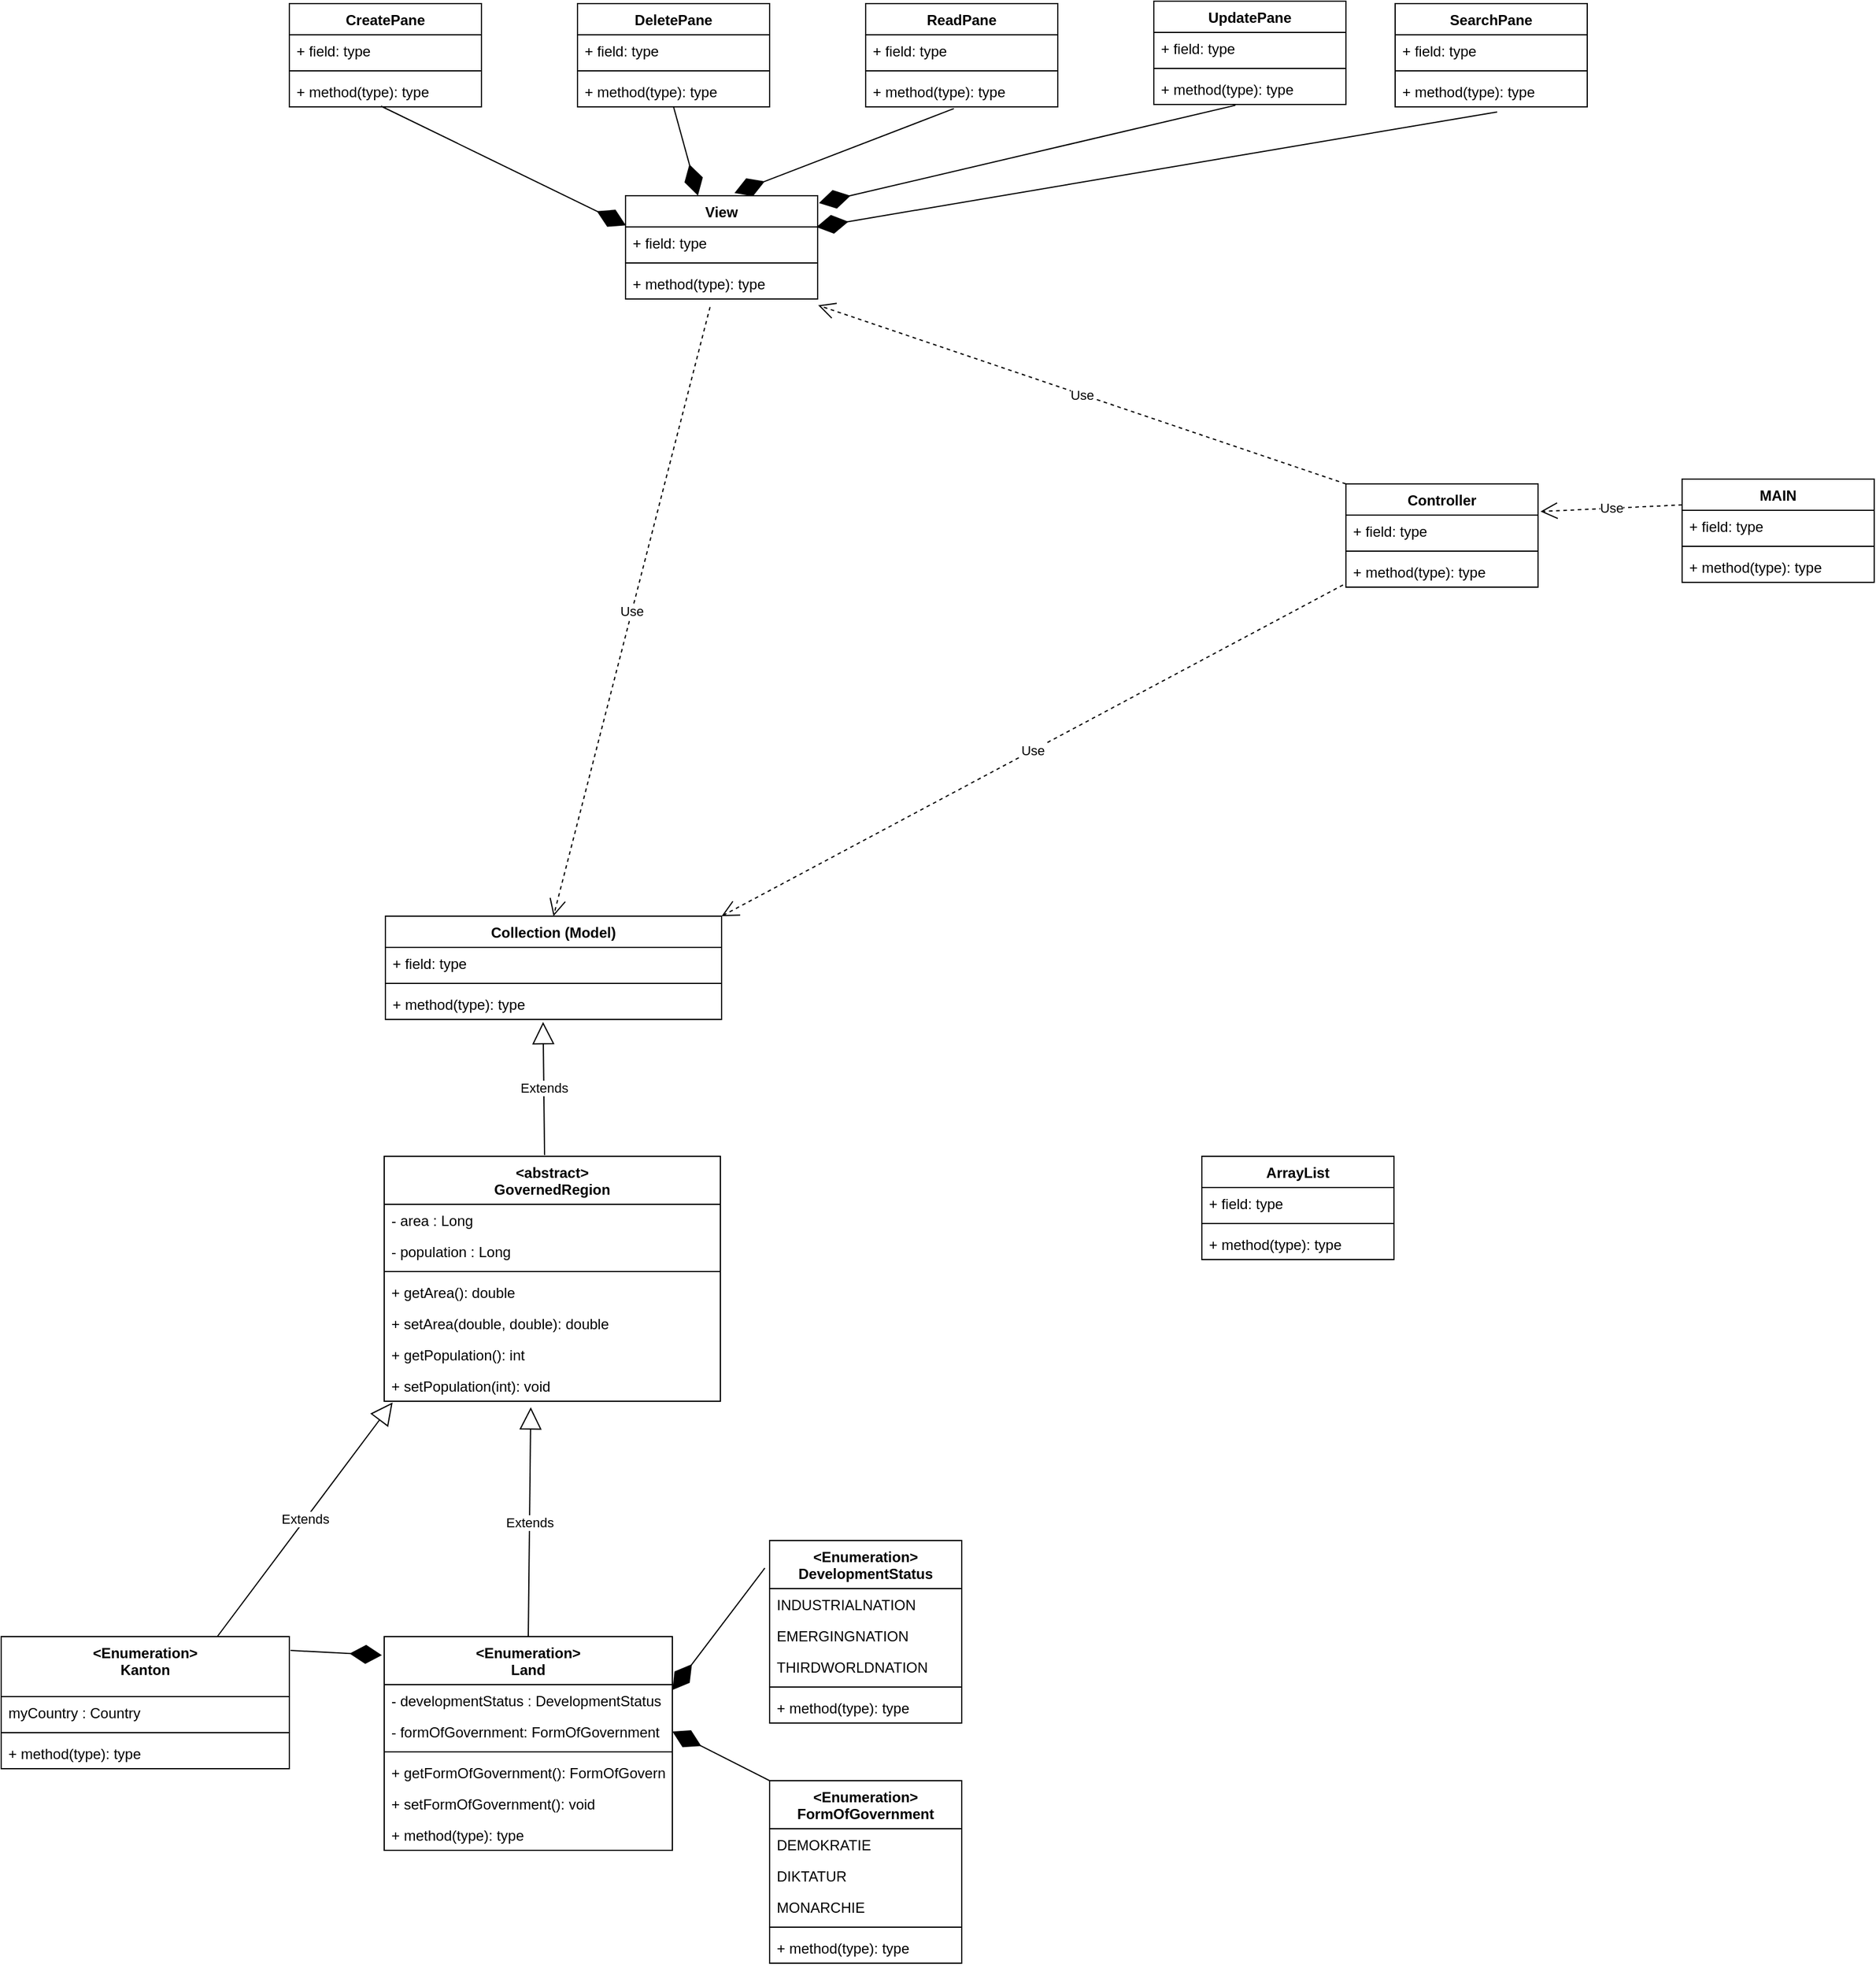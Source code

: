 <mxfile version="13.7.9" type="device"><diagram id="H8OcEpr4eDoZcg1kyvLz" name="Page-1"><mxGraphModel dx="1551" dy="2320" grid="1" gridSize="10" guides="1" tooltips="1" connect="1" arrows="1" fold="1" page="1" pageScale="1" pageWidth="827" pageHeight="1169" math="0" shadow="0"><root><mxCell id="0"/><mxCell id="1" parent="0"/><mxCell id="SK5qnF1IGo1dJ5Q3ZzqB-13" value="" style="endArrow=diamondThin;endFill=1;endSize=24;html=1;exitX=0;exitY=0;exitDx=0;exitDy=0;entryX=1;entryY=0.5;entryDx=0;entryDy=0;" parent="1" source="SK5qnF1IGo1dJ5Q3ZzqB-9" edge="1" target="SK5qnF1IGo1dJ5Q3ZzqB-22"><mxGeometry width="160" relative="1" as="geometry"><mxPoint x="319" y="63" as="sourcePoint"/><mxPoint x="398" y="61" as="targetPoint"/></mxGeometry></mxCell><mxCell id="SK5qnF1IGo1dJ5Q3ZzqB-29" value="" style="endArrow=diamondThin;endFill=1;endSize=24;html=1;exitX=1.004;exitY=0.105;exitDx=0;exitDy=0;exitPerimeter=0;entryX=-0.008;entryY=0.087;entryDx=0;entryDy=0;entryPerimeter=0;" parent="1" source="SK5qnF1IGo1dJ5Q3ZzqB-30" target="SK5qnF1IGo1dJ5Q3ZzqB-24" edge="1"><mxGeometry width="160" relative="1" as="geometry"><mxPoint x="279" y="590" as="sourcePoint"/><mxPoint x="397" y="457" as="targetPoint"/></mxGeometry></mxCell><mxCell id="qWM3okM2QRYmUSOvXpsV-64" value="SearchPane" style="swimlane;fontStyle=1;align=center;verticalAlign=top;childLayout=stackLayout;horizontal=1;startSize=26;horizontalStack=0;resizeParent=1;resizeParentMax=0;resizeLast=0;collapsible=1;marginBottom=0;" parent="1" vertex="1"><mxGeometry x="1241" y="-920" width="160" height="86" as="geometry"/></mxCell><mxCell id="qWM3okM2QRYmUSOvXpsV-65" value="+ field: type" style="text;strokeColor=none;fillColor=none;align=left;verticalAlign=top;spacingLeft=4;spacingRight=4;overflow=hidden;rotatable=0;points=[[0,0.5],[1,0.5]];portConstraint=eastwest;" parent="qWM3okM2QRYmUSOvXpsV-64" vertex="1"><mxGeometry y="26" width="160" height="26" as="geometry"/></mxCell><mxCell id="qWM3okM2QRYmUSOvXpsV-66" value="" style="line;strokeWidth=1;fillColor=none;align=left;verticalAlign=middle;spacingTop=-1;spacingLeft=3;spacingRight=3;rotatable=0;labelPosition=right;points=[];portConstraint=eastwest;" parent="qWM3okM2QRYmUSOvXpsV-64" vertex="1"><mxGeometry y="52" width="160" height="8" as="geometry"/></mxCell><mxCell id="qWM3okM2QRYmUSOvXpsV-67" value="+ method(type): type" style="text;strokeColor=none;fillColor=none;align=left;verticalAlign=top;spacingLeft=4;spacingRight=4;overflow=hidden;rotatable=0;points=[[0,0.5],[1,0.5]];portConstraint=eastwest;" parent="qWM3okM2QRYmUSOvXpsV-64" vertex="1"><mxGeometry y="60" width="160" height="26" as="geometry"/></mxCell><mxCell id="qWM3okM2QRYmUSOvXpsV-7" value="" style="endArrow=diamondThin;endFill=1;endSize=24;html=1;exitX=-0.025;exitY=0.151;exitDx=0;exitDy=0;exitPerimeter=0;entryX=1;entryY=0.25;entryDx=0;entryDy=0;" parent="1" source="qWM3okM2QRYmUSOvXpsV-1" target="SK5qnF1IGo1dJ5Q3ZzqB-24" edge="1"><mxGeometry width="160" relative="1" as="geometry"><mxPoint x="330.6" y="69.76" as="sourcePoint"/><mxPoint x="408" y="71" as="targetPoint"/></mxGeometry></mxCell><mxCell id="qWM3okM2QRYmUSOvXpsV-14" value="Collection (Model)" style="swimlane;fontStyle=1;align=center;verticalAlign=top;childLayout=stackLayout;horizontal=1;startSize=26;horizontalStack=0;resizeParent=1;resizeParentMax=0;resizeLast=0;collapsible=1;marginBottom=0;" parent="1" vertex="1"><mxGeometry x="400" y="-160" width="280" height="86" as="geometry"/></mxCell><mxCell id="qWM3okM2QRYmUSOvXpsV-15" value="+ field: type" style="text;strokeColor=none;fillColor=none;align=left;verticalAlign=top;spacingLeft=4;spacingRight=4;overflow=hidden;rotatable=0;points=[[0,0.5],[1,0.5]];portConstraint=eastwest;" parent="qWM3okM2QRYmUSOvXpsV-14" vertex="1"><mxGeometry y="26" width="280" height="26" as="geometry"/></mxCell><mxCell id="qWM3okM2QRYmUSOvXpsV-16" value="" style="line;strokeWidth=1;fillColor=none;align=left;verticalAlign=middle;spacingTop=-1;spacingLeft=3;spacingRight=3;rotatable=0;labelPosition=right;points=[];portConstraint=eastwest;" parent="qWM3okM2QRYmUSOvXpsV-14" vertex="1"><mxGeometry y="52" width="280" height="8" as="geometry"/></mxCell><mxCell id="qWM3okM2QRYmUSOvXpsV-17" value="+ method(type): type" style="text;strokeColor=none;fillColor=none;align=left;verticalAlign=top;spacingLeft=4;spacingRight=4;overflow=hidden;rotatable=0;points=[[0,0.5],[1,0.5]];portConstraint=eastwest;" parent="qWM3okM2QRYmUSOvXpsV-14" vertex="1"><mxGeometry y="60" width="280" height="26" as="geometry"/></mxCell><mxCell id="qWM3okM2QRYmUSOvXpsV-18" value="Extends" style="endArrow=block;endSize=16;endFill=0;html=1;exitX=0.477;exitY=-0.005;exitDx=0;exitDy=0;entryX=0.469;entryY=1.082;entryDx=0;entryDy=0;entryPerimeter=0;exitPerimeter=0;" parent="1" source="SK5qnF1IGo1dJ5Q3ZzqB-17" target="qWM3okM2QRYmUSOvXpsV-17" edge="1"><mxGeometry width="160" relative="1" as="geometry"><mxPoint x="580.72" y="178.05" as="sourcePoint"/><mxPoint x="580" y="90.002" as="targetPoint"/></mxGeometry></mxCell><mxCell id="qWM3okM2QRYmUSOvXpsV-19" value="Controller" style="swimlane;fontStyle=1;align=center;verticalAlign=top;childLayout=stackLayout;horizontal=1;startSize=26;horizontalStack=0;resizeParent=1;resizeParentMax=0;resizeLast=0;collapsible=1;marginBottom=0;" parent="1" vertex="1"><mxGeometry x="1200" y="-520" width="160" height="86" as="geometry"/></mxCell><mxCell id="qWM3okM2QRYmUSOvXpsV-20" value="+ field: type" style="text;strokeColor=none;fillColor=none;align=left;verticalAlign=top;spacingLeft=4;spacingRight=4;overflow=hidden;rotatable=0;points=[[0,0.5],[1,0.5]];portConstraint=eastwest;" parent="qWM3okM2QRYmUSOvXpsV-19" vertex="1"><mxGeometry y="26" width="160" height="26" as="geometry"/></mxCell><mxCell id="qWM3okM2QRYmUSOvXpsV-21" value="" style="line;strokeWidth=1;fillColor=none;align=left;verticalAlign=middle;spacingTop=-1;spacingLeft=3;spacingRight=3;rotatable=0;labelPosition=right;points=[];portConstraint=eastwest;" parent="qWM3okM2QRYmUSOvXpsV-19" vertex="1"><mxGeometry y="52" width="160" height="8" as="geometry"/></mxCell><mxCell id="qWM3okM2QRYmUSOvXpsV-22" value="+ method(type): type" style="text;strokeColor=none;fillColor=none;align=left;verticalAlign=top;spacingLeft=4;spacingRight=4;overflow=hidden;rotatable=0;points=[[0,0.5],[1,0.5]];portConstraint=eastwest;" parent="qWM3okM2QRYmUSOvXpsV-19" vertex="1"><mxGeometry y="60" width="160" height="26" as="geometry"/></mxCell><mxCell id="qWM3okM2QRYmUSOvXpsV-23" value="View" style="swimlane;fontStyle=1;align=center;verticalAlign=top;childLayout=stackLayout;horizontal=1;startSize=26;horizontalStack=0;resizeParent=1;resizeParentMax=0;resizeLast=0;collapsible=1;marginBottom=0;" parent="1" vertex="1"><mxGeometry x="600" y="-760" width="160" height="86" as="geometry"/></mxCell><mxCell id="qWM3okM2QRYmUSOvXpsV-24" value="+ field: type" style="text;strokeColor=none;fillColor=none;align=left;verticalAlign=top;spacingLeft=4;spacingRight=4;overflow=hidden;rotatable=0;points=[[0,0.5],[1,0.5]];portConstraint=eastwest;" parent="qWM3okM2QRYmUSOvXpsV-23" vertex="1"><mxGeometry y="26" width="160" height="26" as="geometry"/></mxCell><mxCell id="qWM3okM2QRYmUSOvXpsV-25" value="" style="line;strokeWidth=1;fillColor=none;align=left;verticalAlign=middle;spacingTop=-1;spacingLeft=3;spacingRight=3;rotatable=0;labelPosition=right;points=[];portConstraint=eastwest;" parent="qWM3okM2QRYmUSOvXpsV-23" vertex="1"><mxGeometry y="52" width="160" height="8" as="geometry"/></mxCell><mxCell id="qWM3okM2QRYmUSOvXpsV-26" value="+ method(type): type" style="text;strokeColor=none;fillColor=none;align=left;verticalAlign=top;spacingLeft=4;spacingRight=4;overflow=hidden;rotatable=0;points=[[0,0.5],[1,0.5]];portConstraint=eastwest;" parent="qWM3okM2QRYmUSOvXpsV-23" vertex="1"><mxGeometry y="60" width="160" height="26" as="geometry"/></mxCell><mxCell id="qWM3okM2QRYmUSOvXpsV-27" value="CreatePane" style="swimlane;fontStyle=1;align=center;verticalAlign=top;childLayout=stackLayout;horizontal=1;startSize=26;horizontalStack=0;resizeParent=1;resizeParentMax=0;resizeLast=0;collapsible=1;marginBottom=0;" parent="1" vertex="1"><mxGeometry x="320" y="-920" width="160" height="86" as="geometry"/></mxCell><mxCell id="qWM3okM2QRYmUSOvXpsV-28" value="+ field: type" style="text;strokeColor=none;fillColor=none;align=left;verticalAlign=top;spacingLeft=4;spacingRight=4;overflow=hidden;rotatable=0;points=[[0,0.5],[1,0.5]];portConstraint=eastwest;" parent="qWM3okM2QRYmUSOvXpsV-27" vertex="1"><mxGeometry y="26" width="160" height="26" as="geometry"/></mxCell><mxCell id="qWM3okM2QRYmUSOvXpsV-29" value="" style="line;strokeWidth=1;fillColor=none;align=left;verticalAlign=middle;spacingTop=-1;spacingLeft=3;spacingRight=3;rotatable=0;labelPosition=right;points=[];portConstraint=eastwest;" parent="qWM3okM2QRYmUSOvXpsV-27" vertex="1"><mxGeometry y="52" width="160" height="8" as="geometry"/></mxCell><mxCell id="qWM3okM2QRYmUSOvXpsV-30" value="+ method(type): type" style="text;strokeColor=none;fillColor=none;align=left;verticalAlign=top;spacingLeft=4;spacingRight=4;overflow=hidden;rotatable=0;points=[[0,0.5],[1,0.5]];portConstraint=eastwest;" parent="qWM3okM2QRYmUSOvXpsV-27" vertex="1"><mxGeometry y="60" width="160" height="26" as="geometry"/></mxCell><mxCell id="qWM3okM2QRYmUSOvXpsV-31" value="DeletePane" style="swimlane;fontStyle=1;align=center;verticalAlign=top;childLayout=stackLayout;horizontal=1;startSize=26;horizontalStack=0;resizeParent=1;resizeParentMax=0;resizeLast=0;collapsible=1;marginBottom=0;" parent="1" vertex="1"><mxGeometry x="560" y="-920" width="160" height="86" as="geometry"/></mxCell><mxCell id="qWM3okM2QRYmUSOvXpsV-32" value="+ field: type" style="text;strokeColor=none;fillColor=none;align=left;verticalAlign=top;spacingLeft=4;spacingRight=4;overflow=hidden;rotatable=0;points=[[0,0.5],[1,0.5]];portConstraint=eastwest;" parent="qWM3okM2QRYmUSOvXpsV-31" vertex="1"><mxGeometry y="26" width="160" height="26" as="geometry"/></mxCell><mxCell id="qWM3okM2QRYmUSOvXpsV-33" value="" style="line;strokeWidth=1;fillColor=none;align=left;verticalAlign=middle;spacingTop=-1;spacingLeft=3;spacingRight=3;rotatable=0;labelPosition=right;points=[];portConstraint=eastwest;" parent="qWM3okM2QRYmUSOvXpsV-31" vertex="1"><mxGeometry y="52" width="160" height="8" as="geometry"/></mxCell><mxCell id="qWM3okM2QRYmUSOvXpsV-34" value="+ method(type): type" style="text;strokeColor=none;fillColor=none;align=left;verticalAlign=top;spacingLeft=4;spacingRight=4;overflow=hidden;rotatable=0;points=[[0,0.5],[1,0.5]];portConstraint=eastwest;" parent="qWM3okM2QRYmUSOvXpsV-31" vertex="1"><mxGeometry y="60" width="160" height="26" as="geometry"/></mxCell><mxCell id="qWM3okM2QRYmUSOvXpsV-35" value="ReadPane" style="swimlane;fontStyle=1;align=center;verticalAlign=top;childLayout=stackLayout;horizontal=1;startSize=26;horizontalStack=0;resizeParent=1;resizeParentMax=0;resizeLast=0;collapsible=1;marginBottom=0;" parent="1" vertex="1"><mxGeometry x="800" y="-920" width="160" height="86" as="geometry"/></mxCell><mxCell id="qWM3okM2QRYmUSOvXpsV-36" value="+ field: type" style="text;strokeColor=none;fillColor=none;align=left;verticalAlign=top;spacingLeft=4;spacingRight=4;overflow=hidden;rotatable=0;points=[[0,0.5],[1,0.5]];portConstraint=eastwest;" parent="qWM3okM2QRYmUSOvXpsV-35" vertex="1"><mxGeometry y="26" width="160" height="26" as="geometry"/></mxCell><mxCell id="qWM3okM2QRYmUSOvXpsV-37" value="" style="line;strokeWidth=1;fillColor=none;align=left;verticalAlign=middle;spacingTop=-1;spacingLeft=3;spacingRight=3;rotatable=0;labelPosition=right;points=[];portConstraint=eastwest;" parent="qWM3okM2QRYmUSOvXpsV-35" vertex="1"><mxGeometry y="52" width="160" height="8" as="geometry"/></mxCell><mxCell id="qWM3okM2QRYmUSOvXpsV-38" value="+ method(type): type" style="text;strokeColor=none;fillColor=none;align=left;verticalAlign=top;spacingLeft=4;spacingRight=4;overflow=hidden;rotatable=0;points=[[0,0.5],[1,0.5]];portConstraint=eastwest;" parent="qWM3okM2QRYmUSOvXpsV-35" vertex="1"><mxGeometry y="60" width="160" height="26" as="geometry"/></mxCell><mxCell id="qWM3okM2QRYmUSOvXpsV-43" value="UpdatePane" style="swimlane;fontStyle=1;align=center;verticalAlign=top;childLayout=stackLayout;horizontal=1;startSize=26;horizontalStack=0;resizeParent=1;resizeParentMax=0;resizeLast=0;collapsible=1;marginBottom=0;" parent="1" vertex="1"><mxGeometry x="1040" y="-922" width="160" height="86" as="geometry"/></mxCell><mxCell id="qWM3okM2QRYmUSOvXpsV-44" value="+ field: type" style="text;strokeColor=none;fillColor=none;align=left;verticalAlign=top;spacingLeft=4;spacingRight=4;overflow=hidden;rotatable=0;points=[[0,0.5],[1,0.5]];portConstraint=eastwest;" parent="qWM3okM2QRYmUSOvXpsV-43" vertex="1"><mxGeometry y="26" width="160" height="26" as="geometry"/></mxCell><mxCell id="qWM3okM2QRYmUSOvXpsV-45" value="" style="line;strokeWidth=1;fillColor=none;align=left;verticalAlign=middle;spacingTop=-1;spacingLeft=3;spacingRight=3;rotatable=0;labelPosition=right;points=[];portConstraint=eastwest;" parent="qWM3okM2QRYmUSOvXpsV-43" vertex="1"><mxGeometry y="52" width="160" height="8" as="geometry"/></mxCell><mxCell id="qWM3okM2QRYmUSOvXpsV-46" value="+ method(type): type" style="text;strokeColor=none;fillColor=none;align=left;verticalAlign=top;spacingLeft=4;spacingRight=4;overflow=hidden;rotatable=0;points=[[0,0.5],[1,0.5]];portConstraint=eastwest;" parent="qWM3okM2QRYmUSOvXpsV-43" vertex="1"><mxGeometry y="60" width="160" height="26" as="geometry"/></mxCell><mxCell id="qWM3okM2QRYmUSOvXpsV-51" value="Use" style="endArrow=open;endSize=12;dashed=1;html=1;entryX=1.003;entryY=1.203;entryDx=0;entryDy=0;entryPerimeter=0;exitX=0;exitY=0;exitDx=0;exitDy=0;" parent="1" source="qWM3okM2QRYmUSOvXpsV-19" target="qWM3okM2QRYmUSOvXpsV-26" edge="1"><mxGeometry width="160" relative="1" as="geometry"><mxPoint x="670" y="-530" as="sourcePoint"/><mxPoint x="830" y="-530" as="targetPoint"/></mxGeometry></mxCell><mxCell id="qWM3okM2QRYmUSOvXpsV-52" value="Use" style="endArrow=open;endSize=12;dashed=1;html=1;entryX=0.5;entryY=0;entryDx=0;entryDy=0;exitX=0.44;exitY=1.258;exitDx=0;exitDy=0;exitPerimeter=0;" parent="1" source="qWM3okM2QRYmUSOvXpsV-26" target="qWM3okM2QRYmUSOvXpsV-14" edge="1"><mxGeometry width="160" relative="1" as="geometry"><mxPoint x="670" y="-530" as="sourcePoint"/><mxPoint x="830" y="-530" as="targetPoint"/></mxGeometry></mxCell><mxCell id="qWM3okM2QRYmUSOvXpsV-54" value="Use" style="endArrow=open;endSize=12;dashed=1;html=1;entryX=1;entryY=0;entryDx=0;entryDy=0;exitX=-0.015;exitY=0.929;exitDx=0;exitDy=0;exitPerimeter=0;" parent="1" source="qWM3okM2QRYmUSOvXpsV-22" target="qWM3okM2QRYmUSOvXpsV-14" edge="1"><mxGeometry width="160" relative="1" as="geometry"><mxPoint x="1210" y="-510" as="sourcePoint"/><mxPoint x="770.48" y="-658.722" as="targetPoint"/></mxGeometry></mxCell><mxCell id="qWM3okM2QRYmUSOvXpsV-59" value="MAIN" style="swimlane;fontStyle=1;align=center;verticalAlign=top;childLayout=stackLayout;horizontal=1;startSize=26;horizontalStack=0;resizeParent=1;resizeParentMax=0;resizeLast=0;collapsible=1;marginBottom=0;" parent="1" vertex="1"><mxGeometry x="1480" y="-524" width="160" height="86" as="geometry"/></mxCell><mxCell id="qWM3okM2QRYmUSOvXpsV-60" value="+ field: type" style="text;strokeColor=none;fillColor=none;align=left;verticalAlign=top;spacingLeft=4;spacingRight=4;overflow=hidden;rotatable=0;points=[[0,0.5],[1,0.5]];portConstraint=eastwest;" parent="qWM3okM2QRYmUSOvXpsV-59" vertex="1"><mxGeometry y="26" width="160" height="26" as="geometry"/></mxCell><mxCell id="qWM3okM2QRYmUSOvXpsV-61" value="" style="line;strokeWidth=1;fillColor=none;align=left;verticalAlign=middle;spacingTop=-1;spacingLeft=3;spacingRight=3;rotatable=0;labelPosition=right;points=[];portConstraint=eastwest;" parent="qWM3okM2QRYmUSOvXpsV-59" vertex="1"><mxGeometry y="52" width="160" height="8" as="geometry"/></mxCell><mxCell id="qWM3okM2QRYmUSOvXpsV-62" value="+ method(type): type" style="text;strokeColor=none;fillColor=none;align=left;verticalAlign=top;spacingLeft=4;spacingRight=4;overflow=hidden;rotatable=0;points=[[0,0.5],[1,0.5]];portConstraint=eastwest;" parent="qWM3okM2QRYmUSOvXpsV-59" vertex="1"><mxGeometry y="60" width="160" height="26" as="geometry"/></mxCell><mxCell id="qWM3okM2QRYmUSOvXpsV-63" value="Use" style="endArrow=open;endSize=12;dashed=1;html=1;entryX=1.013;entryY=-0.115;entryDx=0;entryDy=0;exitX=0;exitY=0.25;exitDx=0;exitDy=0;entryPerimeter=0;" parent="1" source="qWM3okM2QRYmUSOvXpsV-59" target="qWM3okM2QRYmUSOvXpsV-20" edge="1"><mxGeometry width="160" relative="1" as="geometry"><mxPoint x="1207.6" y="-425.846" as="sourcePoint"/><mxPoint x="690" y="-150" as="targetPoint"/></mxGeometry></mxCell><mxCell id="qWM3okM2QRYmUSOvXpsV-69" value="" style="endArrow=diamondThin;endFill=1;endSize=24;html=1;exitX=0.477;exitY=0.976;exitDx=0;exitDy=0;exitPerimeter=0;entryX=0.002;entryY=-0.05;entryDx=0;entryDy=0;entryPerimeter=0;" parent="1" source="qWM3okM2QRYmUSOvXpsV-30" target="qWM3okM2QRYmUSOvXpsV-24" edge="1"><mxGeometry width="160" relative="1" as="geometry"><mxPoint x="926.0" y="-788.918" as="sourcePoint"/><mxPoint x="850" y="-790.002" as="targetPoint"/></mxGeometry></mxCell><mxCell id="qWM3okM2QRYmUSOvXpsV-70" value="" style="endArrow=diamondThin;endFill=1;endSize=24;html=1;exitX=0.5;exitY=1;exitDx=0;exitDy=0;entryX=0.377;entryY=-0.002;entryDx=0;entryDy=0;entryPerimeter=0;" parent="1" source="qWM3okM2QRYmUSOvXpsV-31" target="qWM3okM2QRYmUSOvXpsV-23" edge="1"><mxGeometry width="160" relative="1" as="geometry"><mxPoint x="936.0" y="-778.918" as="sourcePoint"/><mxPoint x="860" y="-780.002" as="targetPoint"/></mxGeometry></mxCell><mxCell id="qWM3okM2QRYmUSOvXpsV-71" value="" style="endArrow=diamondThin;endFill=1;endSize=24;html=1;exitX=0.459;exitY=1.056;exitDx=0;exitDy=0;exitPerimeter=0;entryX=0.567;entryY=-0.026;entryDx=0;entryDy=0;entryPerimeter=0;" parent="1" source="qWM3okM2QRYmUSOvXpsV-38" target="qWM3okM2QRYmUSOvXpsV-23" edge="1"><mxGeometry width="160" relative="1" as="geometry"><mxPoint x="946.0" y="-768.918" as="sourcePoint"/><mxPoint x="870" y="-770.002" as="targetPoint"/></mxGeometry></mxCell><mxCell id="qWM3okM2QRYmUSOvXpsV-72" value="" style="endArrow=diamondThin;endFill=1;endSize=24;html=1;exitX=0.425;exitY=1.027;exitDx=0;exitDy=0;exitPerimeter=0;entryX=1.007;entryY=0.071;entryDx=0;entryDy=0;entryPerimeter=0;" parent="1" source="qWM3okM2QRYmUSOvXpsV-46" target="qWM3okM2QRYmUSOvXpsV-23" edge="1"><mxGeometry width="160" relative="1" as="geometry"><mxPoint x="956.0" y="-758.918" as="sourcePoint"/><mxPoint x="880" y="-760.002" as="targetPoint"/></mxGeometry></mxCell><mxCell id="qWM3okM2QRYmUSOvXpsV-73" value="" style="endArrow=diamondThin;endFill=1;endSize=24;html=1;exitX=0.531;exitY=1.162;exitDx=0;exitDy=0;exitPerimeter=0;entryX=0.994;entryY=0.003;entryDx=0;entryDy=0;entryPerimeter=0;" parent="1" source="qWM3okM2QRYmUSOvXpsV-67" target="qWM3okM2QRYmUSOvXpsV-24" edge="1"><mxGeometry width="160" relative="1" as="geometry"><mxPoint x="966.0" y="-748.918" as="sourcePoint"/><mxPoint x="890" y="-750.002" as="targetPoint"/></mxGeometry></mxCell><mxCell id="SK5qnF1IGo1dJ5Q3ZzqB-17" value="&lt;abstract&gt;&#10;GovernedRegion" style="swimlane;fontStyle=1;align=center;verticalAlign=top;childLayout=stackLayout;horizontal=1;startSize=40;horizontalStack=0;resizeParent=1;resizeParentMax=0;resizeLast=0;collapsible=1;marginBottom=0;" parent="1" vertex="1"><mxGeometry x="399" y="40" width="280" height="204" as="geometry"/></mxCell><mxCell id="SK5qnF1IGo1dJ5Q3ZzqB-18" value="- area : Long" style="text;strokeColor=none;fillColor=none;align=left;verticalAlign=top;spacingLeft=4;spacingRight=4;overflow=hidden;rotatable=0;points=[[0,0.5],[1,0.5]];portConstraint=eastwest;" parent="SK5qnF1IGo1dJ5Q3ZzqB-17" vertex="1"><mxGeometry y="40" width="280" height="26" as="geometry"/></mxCell><mxCell id="SK5qnF1IGo1dJ5Q3ZzqB-21" value="- population : Long" style="text;strokeColor=none;fillColor=none;align=left;verticalAlign=top;spacingLeft=4;spacingRight=4;overflow=hidden;rotatable=0;points=[[0,0.5],[1,0.5]];portConstraint=eastwest;" parent="SK5qnF1IGo1dJ5Q3ZzqB-17" vertex="1"><mxGeometry y="66" width="280" height="26" as="geometry"/></mxCell><mxCell id="SK5qnF1IGo1dJ5Q3ZzqB-19" value="" style="line;strokeWidth=1;fillColor=none;align=left;verticalAlign=middle;spacingTop=-1;spacingLeft=3;spacingRight=3;rotatable=0;labelPosition=right;points=[];portConstraint=eastwest;" parent="SK5qnF1IGo1dJ5Q3ZzqB-17" vertex="1"><mxGeometry y="92" width="280" height="8" as="geometry"/></mxCell><mxCell id="SK5qnF1IGo1dJ5Q3ZzqB-20" value="+ getArea(): double" style="text;strokeColor=none;fillColor=none;align=left;verticalAlign=top;spacingLeft=4;spacingRight=4;overflow=hidden;rotatable=0;points=[[0,0.5],[1,0.5]];portConstraint=eastwest;" parent="SK5qnF1IGo1dJ5Q3ZzqB-17" vertex="1"><mxGeometry y="100" width="280" height="26" as="geometry"/></mxCell><mxCell id="SK5qnF1IGo1dJ5Q3ZzqB-37" value="+ setArea(double, double): double" style="text;strokeColor=none;fillColor=none;align=left;verticalAlign=top;spacingLeft=4;spacingRight=4;overflow=hidden;rotatable=0;points=[[0,0.5],[1,0.5]];portConstraint=eastwest;" parent="SK5qnF1IGo1dJ5Q3ZzqB-17" vertex="1"><mxGeometry y="126" width="280" height="26" as="geometry"/></mxCell><mxCell id="SK5qnF1IGo1dJ5Q3ZzqB-35" value="+ getPopulation(): int" style="text;strokeColor=none;fillColor=none;align=left;verticalAlign=top;spacingLeft=4;spacingRight=4;overflow=hidden;rotatable=0;points=[[0,0.5],[1,0.5]];portConstraint=eastwest;" parent="SK5qnF1IGo1dJ5Q3ZzqB-17" vertex="1"><mxGeometry y="152" width="280" height="26" as="geometry"/></mxCell><mxCell id="SK5qnF1IGo1dJ5Q3ZzqB-38" value="+ setPopulation(int): void" style="text;strokeColor=none;fillColor=none;align=left;verticalAlign=top;spacingLeft=4;spacingRight=4;overflow=hidden;rotatable=0;points=[[0,0.5],[1,0.5]];portConstraint=eastwest;" parent="SK5qnF1IGo1dJ5Q3ZzqB-17" vertex="1"><mxGeometry y="178" width="280" height="26" as="geometry"/></mxCell><mxCell id="SK5qnF1IGo1dJ5Q3ZzqB-24" value="&lt;Enumeration&gt;&#10;Land" style="swimlane;fontStyle=1;align=center;verticalAlign=top;childLayout=stackLayout;horizontal=1;startSize=40;horizontalStack=0;resizeParent=1;resizeParentMax=0;resizeLast=0;collapsible=1;marginBottom=0;" parent="1" vertex="1"><mxGeometry x="399" y="440" width="240" height="178" as="geometry"/></mxCell><mxCell id="SK5qnF1IGo1dJ5Q3ZzqB-23" value="- developmentStatus : DevelopmentStatus&#10;" style="text;strokeColor=none;fillColor=none;align=left;verticalAlign=top;spacingLeft=4;spacingRight=4;overflow=hidden;rotatable=0;points=[[0,0.5],[1,0.5]];portConstraint=eastwest;" parent="SK5qnF1IGo1dJ5Q3ZzqB-24" vertex="1"><mxGeometry y="40" width="240" height="26" as="geometry"/></mxCell><mxCell id="SK5qnF1IGo1dJ5Q3ZzqB-22" value="- formOfGovernment: FormOfGovernment&#10;" style="text;strokeColor=none;fillColor=none;align=left;verticalAlign=top;spacingLeft=4;spacingRight=4;overflow=hidden;rotatable=0;points=[[0,0.5],[1,0.5]];portConstraint=eastwest;" parent="SK5qnF1IGo1dJ5Q3ZzqB-24" vertex="1"><mxGeometry y="66" width="240" height="26" as="geometry"/></mxCell><mxCell id="SK5qnF1IGo1dJ5Q3ZzqB-26" value="" style="line;strokeWidth=1;fillColor=none;align=left;verticalAlign=middle;spacingTop=-1;spacingLeft=3;spacingRight=3;rotatable=0;labelPosition=right;points=[];portConstraint=eastwest;" parent="SK5qnF1IGo1dJ5Q3ZzqB-24" vertex="1"><mxGeometry y="92" width="240" height="8" as="geometry"/></mxCell><mxCell id="SK5qnF1IGo1dJ5Q3ZzqB-34" value="+ getFormOfGovernment(): FormOfGovernment" style="text;strokeColor=none;fillColor=none;align=left;verticalAlign=top;spacingLeft=4;spacingRight=4;overflow=hidden;rotatable=0;points=[[0,0.5],[1,0.5]];portConstraint=eastwest;" parent="SK5qnF1IGo1dJ5Q3ZzqB-24" vertex="1"><mxGeometry y="100" width="240" height="26" as="geometry"/></mxCell><mxCell id="SK5qnF1IGo1dJ5Q3ZzqB-39" value="+ setFormOfGovernment(): void" style="text;strokeColor=none;fillColor=none;align=left;verticalAlign=top;spacingLeft=4;spacingRight=4;overflow=hidden;rotatable=0;points=[[0,0.5],[1,0.5]];portConstraint=eastwest;" parent="SK5qnF1IGo1dJ5Q3ZzqB-24" vertex="1"><mxGeometry y="126" width="240" height="26" as="geometry"/></mxCell><mxCell id="SK5qnF1IGo1dJ5Q3ZzqB-27" value="+ method(type): type" style="text;strokeColor=none;fillColor=none;align=left;verticalAlign=top;spacingLeft=4;spacingRight=4;overflow=hidden;rotatable=0;points=[[0,0.5],[1,0.5]];portConstraint=eastwest;" parent="SK5qnF1IGo1dJ5Q3ZzqB-24" vertex="1"><mxGeometry y="152" width="240" height="26" as="geometry"/></mxCell><mxCell id="DMxHNco3kfi-1n_T6n-9-1" value="ArrayList" style="swimlane;fontStyle=1;align=center;verticalAlign=top;childLayout=stackLayout;horizontal=1;startSize=26;horizontalStack=0;resizeParent=1;resizeParentMax=0;resizeLast=0;collapsible=1;marginBottom=0;" parent="1" vertex="1"><mxGeometry x="1080" y="40" width="160" height="86" as="geometry"/></mxCell><mxCell id="DMxHNco3kfi-1n_T6n-9-2" value="+ field: type" style="text;strokeColor=none;fillColor=none;align=left;verticalAlign=top;spacingLeft=4;spacingRight=4;overflow=hidden;rotatable=0;points=[[0,0.5],[1,0.5]];portConstraint=eastwest;" parent="DMxHNco3kfi-1n_T6n-9-1" vertex="1"><mxGeometry y="26" width="160" height="26" as="geometry"/></mxCell><mxCell id="DMxHNco3kfi-1n_T6n-9-3" value="" style="line;strokeWidth=1;fillColor=none;align=left;verticalAlign=middle;spacingTop=-1;spacingLeft=3;spacingRight=3;rotatable=0;labelPosition=right;points=[];portConstraint=eastwest;" parent="DMxHNco3kfi-1n_T6n-9-1" vertex="1"><mxGeometry y="52" width="160" height="8" as="geometry"/></mxCell><mxCell id="DMxHNco3kfi-1n_T6n-9-4" value="+ method(type): type" style="text;strokeColor=none;fillColor=none;align=left;verticalAlign=top;spacingLeft=4;spacingRight=4;overflow=hidden;rotatable=0;points=[[0,0.5],[1,0.5]];portConstraint=eastwest;" parent="DMxHNco3kfi-1n_T6n-9-1" vertex="1"><mxGeometry y="60" width="160" height="26" as="geometry"/></mxCell><mxCell id="x-mevXTUWLSebY_53SXq-1" value="Extends" style="endArrow=block;endSize=16;endFill=0;html=1;exitX=0.75;exitY=0;exitDx=0;exitDy=0;entryX=0.025;entryY=1.038;entryDx=0;entryDy=0;entryPerimeter=0;" edge="1" parent="1" source="SK5qnF1IGo1dJ5Q3ZzqB-30" target="SK5qnF1IGo1dJ5Q3ZzqB-38"><mxGeometry width="160" relative="1" as="geometry"><mxPoint x="529" y="450" as="sourcePoint"/><mxPoint x="528.28" y="361.952" as="targetPoint"/></mxGeometry></mxCell><mxCell id="SK5qnF1IGo1dJ5Q3ZzqB-28" value="Extends" style="endArrow=block;endSize=16;endFill=0;html=1;exitX=0.5;exitY=0;exitDx=0;exitDy=0;entryX=0.436;entryY=1.192;entryDx=0;entryDy=0;entryPerimeter=0;" parent="1" source="SK5qnF1IGo1dJ5Q3ZzqB-24" target="SK5qnF1IGo1dJ5Q3ZzqB-38" edge="1"><mxGeometry width="160" relative="1" as="geometry"><mxPoint x="269" y="130" as="sourcePoint"/><mxPoint x="518" y="380" as="targetPoint"/></mxGeometry></mxCell><mxCell id="qWM3okM2QRYmUSOvXpsV-1" value="&lt;Enumeration&gt;&#10;DevelopmentStatus&#10;" style="swimlane;fontStyle=1;align=center;verticalAlign=top;childLayout=stackLayout;horizontal=1;startSize=40;horizontalStack=0;resizeParent=1;resizeParentMax=0;resizeLast=0;collapsible=1;marginBottom=0;" parent="1" vertex="1"><mxGeometry x="720" y="360" width="160" height="152" as="geometry"/></mxCell><mxCell id="qWM3okM2QRYmUSOvXpsV-2" value="INDUSTRIALNATION" style="text;strokeColor=none;fillColor=none;align=left;verticalAlign=top;spacingLeft=4;spacingRight=4;overflow=hidden;rotatable=0;points=[[0,0.5],[1,0.5]];portConstraint=eastwest;" parent="qWM3okM2QRYmUSOvXpsV-1" vertex="1"><mxGeometry y="40" width="160" height="26" as="geometry"/></mxCell><mxCell id="qWM3okM2QRYmUSOvXpsV-3" value="EMERGINGNATION" style="text;strokeColor=none;fillColor=none;align=left;verticalAlign=top;spacingLeft=4;spacingRight=4;overflow=hidden;rotatable=0;points=[[0,0.5],[1,0.5]];portConstraint=eastwest;" parent="qWM3okM2QRYmUSOvXpsV-1" vertex="1"><mxGeometry y="66" width="160" height="26" as="geometry"/></mxCell><mxCell id="qWM3okM2QRYmUSOvXpsV-4" value="THIRDWORLDNATION" style="text;strokeColor=none;fillColor=none;align=left;verticalAlign=top;spacingLeft=4;spacingRight=4;overflow=hidden;rotatable=0;points=[[0,0.5],[1,0.5]];portConstraint=eastwest;" parent="qWM3okM2QRYmUSOvXpsV-1" vertex="1"><mxGeometry y="92" width="160" height="26" as="geometry"/></mxCell><mxCell id="qWM3okM2QRYmUSOvXpsV-5" value="" style="line;strokeWidth=1;fillColor=none;align=left;verticalAlign=middle;spacingTop=-1;spacingLeft=3;spacingRight=3;rotatable=0;labelPosition=right;points=[];portConstraint=eastwest;" parent="qWM3okM2QRYmUSOvXpsV-1" vertex="1"><mxGeometry y="118" width="160" height="8" as="geometry"/></mxCell><mxCell id="qWM3okM2QRYmUSOvXpsV-6" value="+ method(type): type" style="text;strokeColor=none;fillColor=none;align=left;verticalAlign=top;spacingLeft=4;spacingRight=4;overflow=hidden;rotatable=0;points=[[0,0.5],[1,0.5]];portConstraint=eastwest;" parent="qWM3okM2QRYmUSOvXpsV-1" vertex="1"><mxGeometry y="126" width="160" height="26" as="geometry"/></mxCell><mxCell id="SK5qnF1IGo1dJ5Q3ZzqB-9" value="&lt;Enumeration&gt;&#10;FormOfGovernment&#10;" style="swimlane;fontStyle=1;align=center;verticalAlign=top;childLayout=stackLayout;horizontal=1;startSize=40;horizontalStack=0;resizeParent=1;resizeParentMax=0;resizeLast=0;collapsible=1;marginBottom=0;" parent="1" vertex="1"><mxGeometry x="720" y="560" width="160" height="152" as="geometry"/></mxCell><mxCell id="SK5qnF1IGo1dJ5Q3ZzqB-10" value="DEMOKRATIE" style="text;strokeColor=none;fillColor=none;align=left;verticalAlign=top;spacingLeft=4;spacingRight=4;overflow=hidden;rotatable=0;points=[[0,0.5],[1,0.5]];portConstraint=eastwest;" parent="SK5qnF1IGo1dJ5Q3ZzqB-9" vertex="1"><mxGeometry y="40" width="160" height="26" as="geometry"/></mxCell><mxCell id="SK5qnF1IGo1dJ5Q3ZzqB-14" value="DIKTATUR" style="text;strokeColor=none;fillColor=none;align=left;verticalAlign=top;spacingLeft=4;spacingRight=4;overflow=hidden;rotatable=0;points=[[0,0.5],[1,0.5]];portConstraint=eastwest;" parent="SK5qnF1IGo1dJ5Q3ZzqB-9" vertex="1"><mxGeometry y="66" width="160" height="26" as="geometry"/></mxCell><mxCell id="SK5qnF1IGo1dJ5Q3ZzqB-15" value="MONARCHIE" style="text;strokeColor=none;fillColor=none;align=left;verticalAlign=top;spacingLeft=4;spacingRight=4;overflow=hidden;rotatable=0;points=[[0,0.5],[1,0.5]];portConstraint=eastwest;" parent="SK5qnF1IGo1dJ5Q3ZzqB-9" vertex="1"><mxGeometry y="92" width="160" height="26" as="geometry"/></mxCell><mxCell id="SK5qnF1IGo1dJ5Q3ZzqB-11" value="" style="line;strokeWidth=1;fillColor=none;align=left;verticalAlign=middle;spacingTop=-1;spacingLeft=3;spacingRight=3;rotatable=0;labelPosition=right;points=[];portConstraint=eastwest;" parent="SK5qnF1IGo1dJ5Q3ZzqB-9" vertex="1"><mxGeometry y="118" width="160" height="8" as="geometry"/></mxCell><mxCell id="SK5qnF1IGo1dJ5Q3ZzqB-12" value="+ method(type): type" style="text;strokeColor=none;fillColor=none;align=left;verticalAlign=top;spacingLeft=4;spacingRight=4;overflow=hidden;rotatable=0;points=[[0,0.5],[1,0.5]];portConstraint=eastwest;" parent="SK5qnF1IGo1dJ5Q3ZzqB-9" vertex="1"><mxGeometry y="126" width="160" height="26" as="geometry"/></mxCell><mxCell id="SK5qnF1IGo1dJ5Q3ZzqB-30" value="&lt;Enumeration&gt;&#10;Kanton" style="swimlane;fontStyle=1;align=center;verticalAlign=top;childLayout=stackLayout;horizontal=1;startSize=50;horizontalStack=0;resizeParent=1;resizeParentMax=0;resizeLast=0;collapsible=1;marginBottom=0;" parent="1" vertex="1"><mxGeometry x="80" y="440" width="240" height="110" as="geometry"/></mxCell><mxCell id="DMxHNco3kfi-1n_T6n-9-22" value="myCountry : Country" style="text;strokeColor=none;fillColor=none;align=left;verticalAlign=top;spacingLeft=4;spacingRight=4;overflow=hidden;rotatable=0;points=[[0,0.5],[1,0.5]];portConstraint=eastwest;" parent="SK5qnF1IGo1dJ5Q3ZzqB-30" vertex="1"><mxGeometry y="50" width="240" height="26" as="geometry"/></mxCell><mxCell id="SK5qnF1IGo1dJ5Q3ZzqB-32" value="" style="line;strokeWidth=1;fillColor=none;align=left;verticalAlign=middle;spacingTop=-1;spacingLeft=3;spacingRight=3;rotatable=0;labelPosition=right;points=[];portConstraint=eastwest;" parent="SK5qnF1IGo1dJ5Q3ZzqB-30" vertex="1"><mxGeometry y="76" width="240" height="8" as="geometry"/></mxCell><mxCell id="SK5qnF1IGo1dJ5Q3ZzqB-33" value="+ method(type): type" style="text;strokeColor=none;fillColor=none;align=left;verticalAlign=top;spacingLeft=4;spacingRight=4;overflow=hidden;rotatable=0;points=[[0,0.5],[1,0.5]];portConstraint=eastwest;" parent="SK5qnF1IGo1dJ5Q3ZzqB-30" vertex="1"><mxGeometry y="84" width="240" height="26" as="geometry"/></mxCell></root></mxGraphModel></diagram></mxfile>